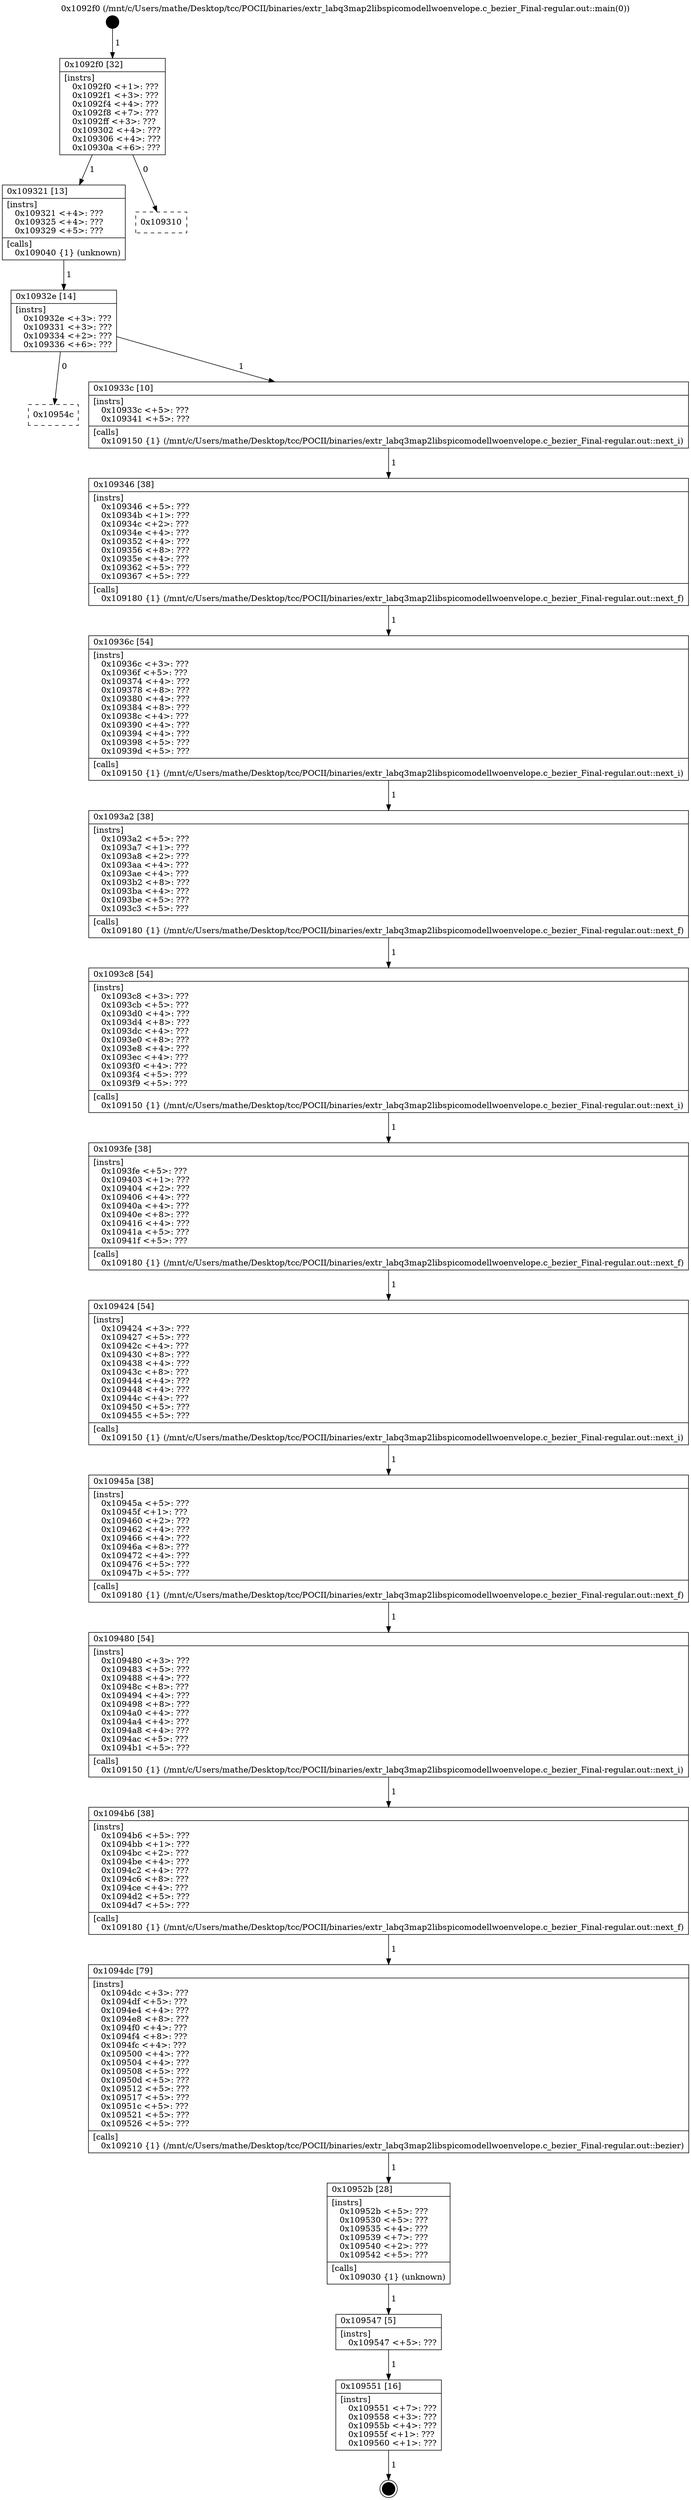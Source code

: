 digraph "0x1092f0" {
  label = "0x1092f0 (/mnt/c/Users/mathe/Desktop/tcc/POCII/binaries/extr_labq3map2libspicomodellwoenvelope.c_bezier_Final-regular.out::main(0))"
  labelloc = "t"
  node[shape=record]

  Entry [label="",width=0.3,height=0.3,shape=circle,fillcolor=black,style=filled]
  "0x1092f0" [label="{
     0x1092f0 [32]\l
     | [instrs]\l
     &nbsp;&nbsp;0x1092f0 \<+1\>: ???\l
     &nbsp;&nbsp;0x1092f1 \<+3\>: ???\l
     &nbsp;&nbsp;0x1092f4 \<+4\>: ???\l
     &nbsp;&nbsp;0x1092f8 \<+7\>: ???\l
     &nbsp;&nbsp;0x1092ff \<+3\>: ???\l
     &nbsp;&nbsp;0x109302 \<+4\>: ???\l
     &nbsp;&nbsp;0x109306 \<+4\>: ???\l
     &nbsp;&nbsp;0x10930a \<+6\>: ???\l
  }"]
  "0x109321" [label="{
     0x109321 [13]\l
     | [instrs]\l
     &nbsp;&nbsp;0x109321 \<+4\>: ???\l
     &nbsp;&nbsp;0x109325 \<+4\>: ???\l
     &nbsp;&nbsp;0x109329 \<+5\>: ???\l
     | [calls]\l
     &nbsp;&nbsp;0x109040 \{1\} (unknown)\l
  }"]
  "0x109310" [label="{
     0x109310\l
  }", style=dashed]
  "0x10932e" [label="{
     0x10932e [14]\l
     | [instrs]\l
     &nbsp;&nbsp;0x10932e \<+3\>: ???\l
     &nbsp;&nbsp;0x109331 \<+3\>: ???\l
     &nbsp;&nbsp;0x109334 \<+2\>: ???\l
     &nbsp;&nbsp;0x109336 \<+6\>: ???\l
  }"]
  "0x10954c" [label="{
     0x10954c\l
  }", style=dashed]
  "0x10933c" [label="{
     0x10933c [10]\l
     | [instrs]\l
     &nbsp;&nbsp;0x10933c \<+5\>: ???\l
     &nbsp;&nbsp;0x109341 \<+5\>: ???\l
     | [calls]\l
     &nbsp;&nbsp;0x109150 \{1\} (/mnt/c/Users/mathe/Desktop/tcc/POCII/binaries/extr_labq3map2libspicomodellwoenvelope.c_bezier_Final-regular.out::next_i)\l
  }"]
  Exit [label="",width=0.3,height=0.3,shape=circle,fillcolor=black,style=filled,peripheries=2]
  "0x109346" [label="{
     0x109346 [38]\l
     | [instrs]\l
     &nbsp;&nbsp;0x109346 \<+5\>: ???\l
     &nbsp;&nbsp;0x10934b \<+1\>: ???\l
     &nbsp;&nbsp;0x10934c \<+2\>: ???\l
     &nbsp;&nbsp;0x10934e \<+4\>: ???\l
     &nbsp;&nbsp;0x109352 \<+4\>: ???\l
     &nbsp;&nbsp;0x109356 \<+8\>: ???\l
     &nbsp;&nbsp;0x10935e \<+4\>: ???\l
     &nbsp;&nbsp;0x109362 \<+5\>: ???\l
     &nbsp;&nbsp;0x109367 \<+5\>: ???\l
     | [calls]\l
     &nbsp;&nbsp;0x109180 \{1\} (/mnt/c/Users/mathe/Desktop/tcc/POCII/binaries/extr_labq3map2libspicomodellwoenvelope.c_bezier_Final-regular.out::next_f)\l
  }"]
  "0x10936c" [label="{
     0x10936c [54]\l
     | [instrs]\l
     &nbsp;&nbsp;0x10936c \<+3\>: ???\l
     &nbsp;&nbsp;0x10936f \<+5\>: ???\l
     &nbsp;&nbsp;0x109374 \<+4\>: ???\l
     &nbsp;&nbsp;0x109378 \<+8\>: ???\l
     &nbsp;&nbsp;0x109380 \<+4\>: ???\l
     &nbsp;&nbsp;0x109384 \<+8\>: ???\l
     &nbsp;&nbsp;0x10938c \<+4\>: ???\l
     &nbsp;&nbsp;0x109390 \<+4\>: ???\l
     &nbsp;&nbsp;0x109394 \<+4\>: ???\l
     &nbsp;&nbsp;0x109398 \<+5\>: ???\l
     &nbsp;&nbsp;0x10939d \<+5\>: ???\l
     | [calls]\l
     &nbsp;&nbsp;0x109150 \{1\} (/mnt/c/Users/mathe/Desktop/tcc/POCII/binaries/extr_labq3map2libspicomodellwoenvelope.c_bezier_Final-regular.out::next_i)\l
  }"]
  "0x1093a2" [label="{
     0x1093a2 [38]\l
     | [instrs]\l
     &nbsp;&nbsp;0x1093a2 \<+5\>: ???\l
     &nbsp;&nbsp;0x1093a7 \<+1\>: ???\l
     &nbsp;&nbsp;0x1093a8 \<+2\>: ???\l
     &nbsp;&nbsp;0x1093aa \<+4\>: ???\l
     &nbsp;&nbsp;0x1093ae \<+4\>: ???\l
     &nbsp;&nbsp;0x1093b2 \<+8\>: ???\l
     &nbsp;&nbsp;0x1093ba \<+4\>: ???\l
     &nbsp;&nbsp;0x1093be \<+5\>: ???\l
     &nbsp;&nbsp;0x1093c3 \<+5\>: ???\l
     | [calls]\l
     &nbsp;&nbsp;0x109180 \{1\} (/mnt/c/Users/mathe/Desktop/tcc/POCII/binaries/extr_labq3map2libspicomodellwoenvelope.c_bezier_Final-regular.out::next_f)\l
  }"]
  "0x1093c8" [label="{
     0x1093c8 [54]\l
     | [instrs]\l
     &nbsp;&nbsp;0x1093c8 \<+3\>: ???\l
     &nbsp;&nbsp;0x1093cb \<+5\>: ???\l
     &nbsp;&nbsp;0x1093d0 \<+4\>: ???\l
     &nbsp;&nbsp;0x1093d4 \<+8\>: ???\l
     &nbsp;&nbsp;0x1093dc \<+4\>: ???\l
     &nbsp;&nbsp;0x1093e0 \<+8\>: ???\l
     &nbsp;&nbsp;0x1093e8 \<+4\>: ???\l
     &nbsp;&nbsp;0x1093ec \<+4\>: ???\l
     &nbsp;&nbsp;0x1093f0 \<+4\>: ???\l
     &nbsp;&nbsp;0x1093f4 \<+5\>: ???\l
     &nbsp;&nbsp;0x1093f9 \<+5\>: ???\l
     | [calls]\l
     &nbsp;&nbsp;0x109150 \{1\} (/mnt/c/Users/mathe/Desktop/tcc/POCII/binaries/extr_labq3map2libspicomodellwoenvelope.c_bezier_Final-regular.out::next_i)\l
  }"]
  "0x1093fe" [label="{
     0x1093fe [38]\l
     | [instrs]\l
     &nbsp;&nbsp;0x1093fe \<+5\>: ???\l
     &nbsp;&nbsp;0x109403 \<+1\>: ???\l
     &nbsp;&nbsp;0x109404 \<+2\>: ???\l
     &nbsp;&nbsp;0x109406 \<+4\>: ???\l
     &nbsp;&nbsp;0x10940a \<+4\>: ???\l
     &nbsp;&nbsp;0x10940e \<+8\>: ???\l
     &nbsp;&nbsp;0x109416 \<+4\>: ???\l
     &nbsp;&nbsp;0x10941a \<+5\>: ???\l
     &nbsp;&nbsp;0x10941f \<+5\>: ???\l
     | [calls]\l
     &nbsp;&nbsp;0x109180 \{1\} (/mnt/c/Users/mathe/Desktop/tcc/POCII/binaries/extr_labq3map2libspicomodellwoenvelope.c_bezier_Final-regular.out::next_f)\l
  }"]
  "0x109424" [label="{
     0x109424 [54]\l
     | [instrs]\l
     &nbsp;&nbsp;0x109424 \<+3\>: ???\l
     &nbsp;&nbsp;0x109427 \<+5\>: ???\l
     &nbsp;&nbsp;0x10942c \<+4\>: ???\l
     &nbsp;&nbsp;0x109430 \<+8\>: ???\l
     &nbsp;&nbsp;0x109438 \<+4\>: ???\l
     &nbsp;&nbsp;0x10943c \<+8\>: ???\l
     &nbsp;&nbsp;0x109444 \<+4\>: ???\l
     &nbsp;&nbsp;0x109448 \<+4\>: ???\l
     &nbsp;&nbsp;0x10944c \<+4\>: ???\l
     &nbsp;&nbsp;0x109450 \<+5\>: ???\l
     &nbsp;&nbsp;0x109455 \<+5\>: ???\l
     | [calls]\l
     &nbsp;&nbsp;0x109150 \{1\} (/mnt/c/Users/mathe/Desktop/tcc/POCII/binaries/extr_labq3map2libspicomodellwoenvelope.c_bezier_Final-regular.out::next_i)\l
  }"]
  "0x10945a" [label="{
     0x10945a [38]\l
     | [instrs]\l
     &nbsp;&nbsp;0x10945a \<+5\>: ???\l
     &nbsp;&nbsp;0x10945f \<+1\>: ???\l
     &nbsp;&nbsp;0x109460 \<+2\>: ???\l
     &nbsp;&nbsp;0x109462 \<+4\>: ???\l
     &nbsp;&nbsp;0x109466 \<+4\>: ???\l
     &nbsp;&nbsp;0x10946a \<+8\>: ???\l
     &nbsp;&nbsp;0x109472 \<+4\>: ???\l
     &nbsp;&nbsp;0x109476 \<+5\>: ???\l
     &nbsp;&nbsp;0x10947b \<+5\>: ???\l
     | [calls]\l
     &nbsp;&nbsp;0x109180 \{1\} (/mnt/c/Users/mathe/Desktop/tcc/POCII/binaries/extr_labq3map2libspicomodellwoenvelope.c_bezier_Final-regular.out::next_f)\l
  }"]
  "0x109480" [label="{
     0x109480 [54]\l
     | [instrs]\l
     &nbsp;&nbsp;0x109480 \<+3\>: ???\l
     &nbsp;&nbsp;0x109483 \<+5\>: ???\l
     &nbsp;&nbsp;0x109488 \<+4\>: ???\l
     &nbsp;&nbsp;0x10948c \<+8\>: ???\l
     &nbsp;&nbsp;0x109494 \<+4\>: ???\l
     &nbsp;&nbsp;0x109498 \<+8\>: ???\l
     &nbsp;&nbsp;0x1094a0 \<+4\>: ???\l
     &nbsp;&nbsp;0x1094a4 \<+4\>: ???\l
     &nbsp;&nbsp;0x1094a8 \<+4\>: ???\l
     &nbsp;&nbsp;0x1094ac \<+5\>: ???\l
     &nbsp;&nbsp;0x1094b1 \<+5\>: ???\l
     | [calls]\l
     &nbsp;&nbsp;0x109150 \{1\} (/mnt/c/Users/mathe/Desktop/tcc/POCII/binaries/extr_labq3map2libspicomodellwoenvelope.c_bezier_Final-regular.out::next_i)\l
  }"]
  "0x1094b6" [label="{
     0x1094b6 [38]\l
     | [instrs]\l
     &nbsp;&nbsp;0x1094b6 \<+5\>: ???\l
     &nbsp;&nbsp;0x1094bb \<+1\>: ???\l
     &nbsp;&nbsp;0x1094bc \<+2\>: ???\l
     &nbsp;&nbsp;0x1094be \<+4\>: ???\l
     &nbsp;&nbsp;0x1094c2 \<+4\>: ???\l
     &nbsp;&nbsp;0x1094c6 \<+8\>: ???\l
     &nbsp;&nbsp;0x1094ce \<+4\>: ???\l
     &nbsp;&nbsp;0x1094d2 \<+5\>: ???\l
     &nbsp;&nbsp;0x1094d7 \<+5\>: ???\l
     | [calls]\l
     &nbsp;&nbsp;0x109180 \{1\} (/mnt/c/Users/mathe/Desktop/tcc/POCII/binaries/extr_labq3map2libspicomodellwoenvelope.c_bezier_Final-regular.out::next_f)\l
  }"]
  "0x1094dc" [label="{
     0x1094dc [79]\l
     | [instrs]\l
     &nbsp;&nbsp;0x1094dc \<+3\>: ???\l
     &nbsp;&nbsp;0x1094df \<+5\>: ???\l
     &nbsp;&nbsp;0x1094e4 \<+4\>: ???\l
     &nbsp;&nbsp;0x1094e8 \<+8\>: ???\l
     &nbsp;&nbsp;0x1094f0 \<+4\>: ???\l
     &nbsp;&nbsp;0x1094f4 \<+8\>: ???\l
     &nbsp;&nbsp;0x1094fc \<+4\>: ???\l
     &nbsp;&nbsp;0x109500 \<+4\>: ???\l
     &nbsp;&nbsp;0x109504 \<+4\>: ???\l
     &nbsp;&nbsp;0x109508 \<+5\>: ???\l
     &nbsp;&nbsp;0x10950d \<+5\>: ???\l
     &nbsp;&nbsp;0x109512 \<+5\>: ???\l
     &nbsp;&nbsp;0x109517 \<+5\>: ???\l
     &nbsp;&nbsp;0x10951c \<+5\>: ???\l
     &nbsp;&nbsp;0x109521 \<+5\>: ???\l
     &nbsp;&nbsp;0x109526 \<+5\>: ???\l
     | [calls]\l
     &nbsp;&nbsp;0x109210 \{1\} (/mnt/c/Users/mathe/Desktop/tcc/POCII/binaries/extr_labq3map2libspicomodellwoenvelope.c_bezier_Final-regular.out::bezier)\l
  }"]
  "0x10952b" [label="{
     0x10952b [28]\l
     | [instrs]\l
     &nbsp;&nbsp;0x10952b \<+5\>: ???\l
     &nbsp;&nbsp;0x109530 \<+5\>: ???\l
     &nbsp;&nbsp;0x109535 \<+4\>: ???\l
     &nbsp;&nbsp;0x109539 \<+7\>: ???\l
     &nbsp;&nbsp;0x109540 \<+2\>: ???\l
     &nbsp;&nbsp;0x109542 \<+5\>: ???\l
     | [calls]\l
     &nbsp;&nbsp;0x109030 \{1\} (unknown)\l
  }"]
  "0x109547" [label="{
     0x109547 [5]\l
     | [instrs]\l
     &nbsp;&nbsp;0x109547 \<+5\>: ???\l
  }"]
  "0x109551" [label="{
     0x109551 [16]\l
     | [instrs]\l
     &nbsp;&nbsp;0x109551 \<+7\>: ???\l
     &nbsp;&nbsp;0x109558 \<+3\>: ???\l
     &nbsp;&nbsp;0x10955b \<+4\>: ???\l
     &nbsp;&nbsp;0x10955f \<+1\>: ???\l
     &nbsp;&nbsp;0x109560 \<+1\>: ???\l
  }"]
  Entry -> "0x1092f0" [label=" 1"]
  "0x1092f0" -> "0x109321" [label=" 1"]
  "0x1092f0" -> "0x109310" [label=" 0"]
  "0x109321" -> "0x10932e" [label=" 1"]
  "0x10932e" -> "0x10954c" [label=" 0"]
  "0x10932e" -> "0x10933c" [label=" 1"]
  "0x109551" -> Exit [label=" 1"]
  "0x10933c" -> "0x109346" [label=" 1"]
  "0x109346" -> "0x10936c" [label=" 1"]
  "0x10936c" -> "0x1093a2" [label=" 1"]
  "0x1093a2" -> "0x1093c8" [label=" 1"]
  "0x1093c8" -> "0x1093fe" [label=" 1"]
  "0x1093fe" -> "0x109424" [label=" 1"]
  "0x109424" -> "0x10945a" [label=" 1"]
  "0x10945a" -> "0x109480" [label=" 1"]
  "0x109480" -> "0x1094b6" [label=" 1"]
  "0x1094b6" -> "0x1094dc" [label=" 1"]
  "0x1094dc" -> "0x10952b" [label=" 1"]
  "0x10952b" -> "0x109547" [label=" 1"]
  "0x109547" -> "0x109551" [label=" 1"]
}
